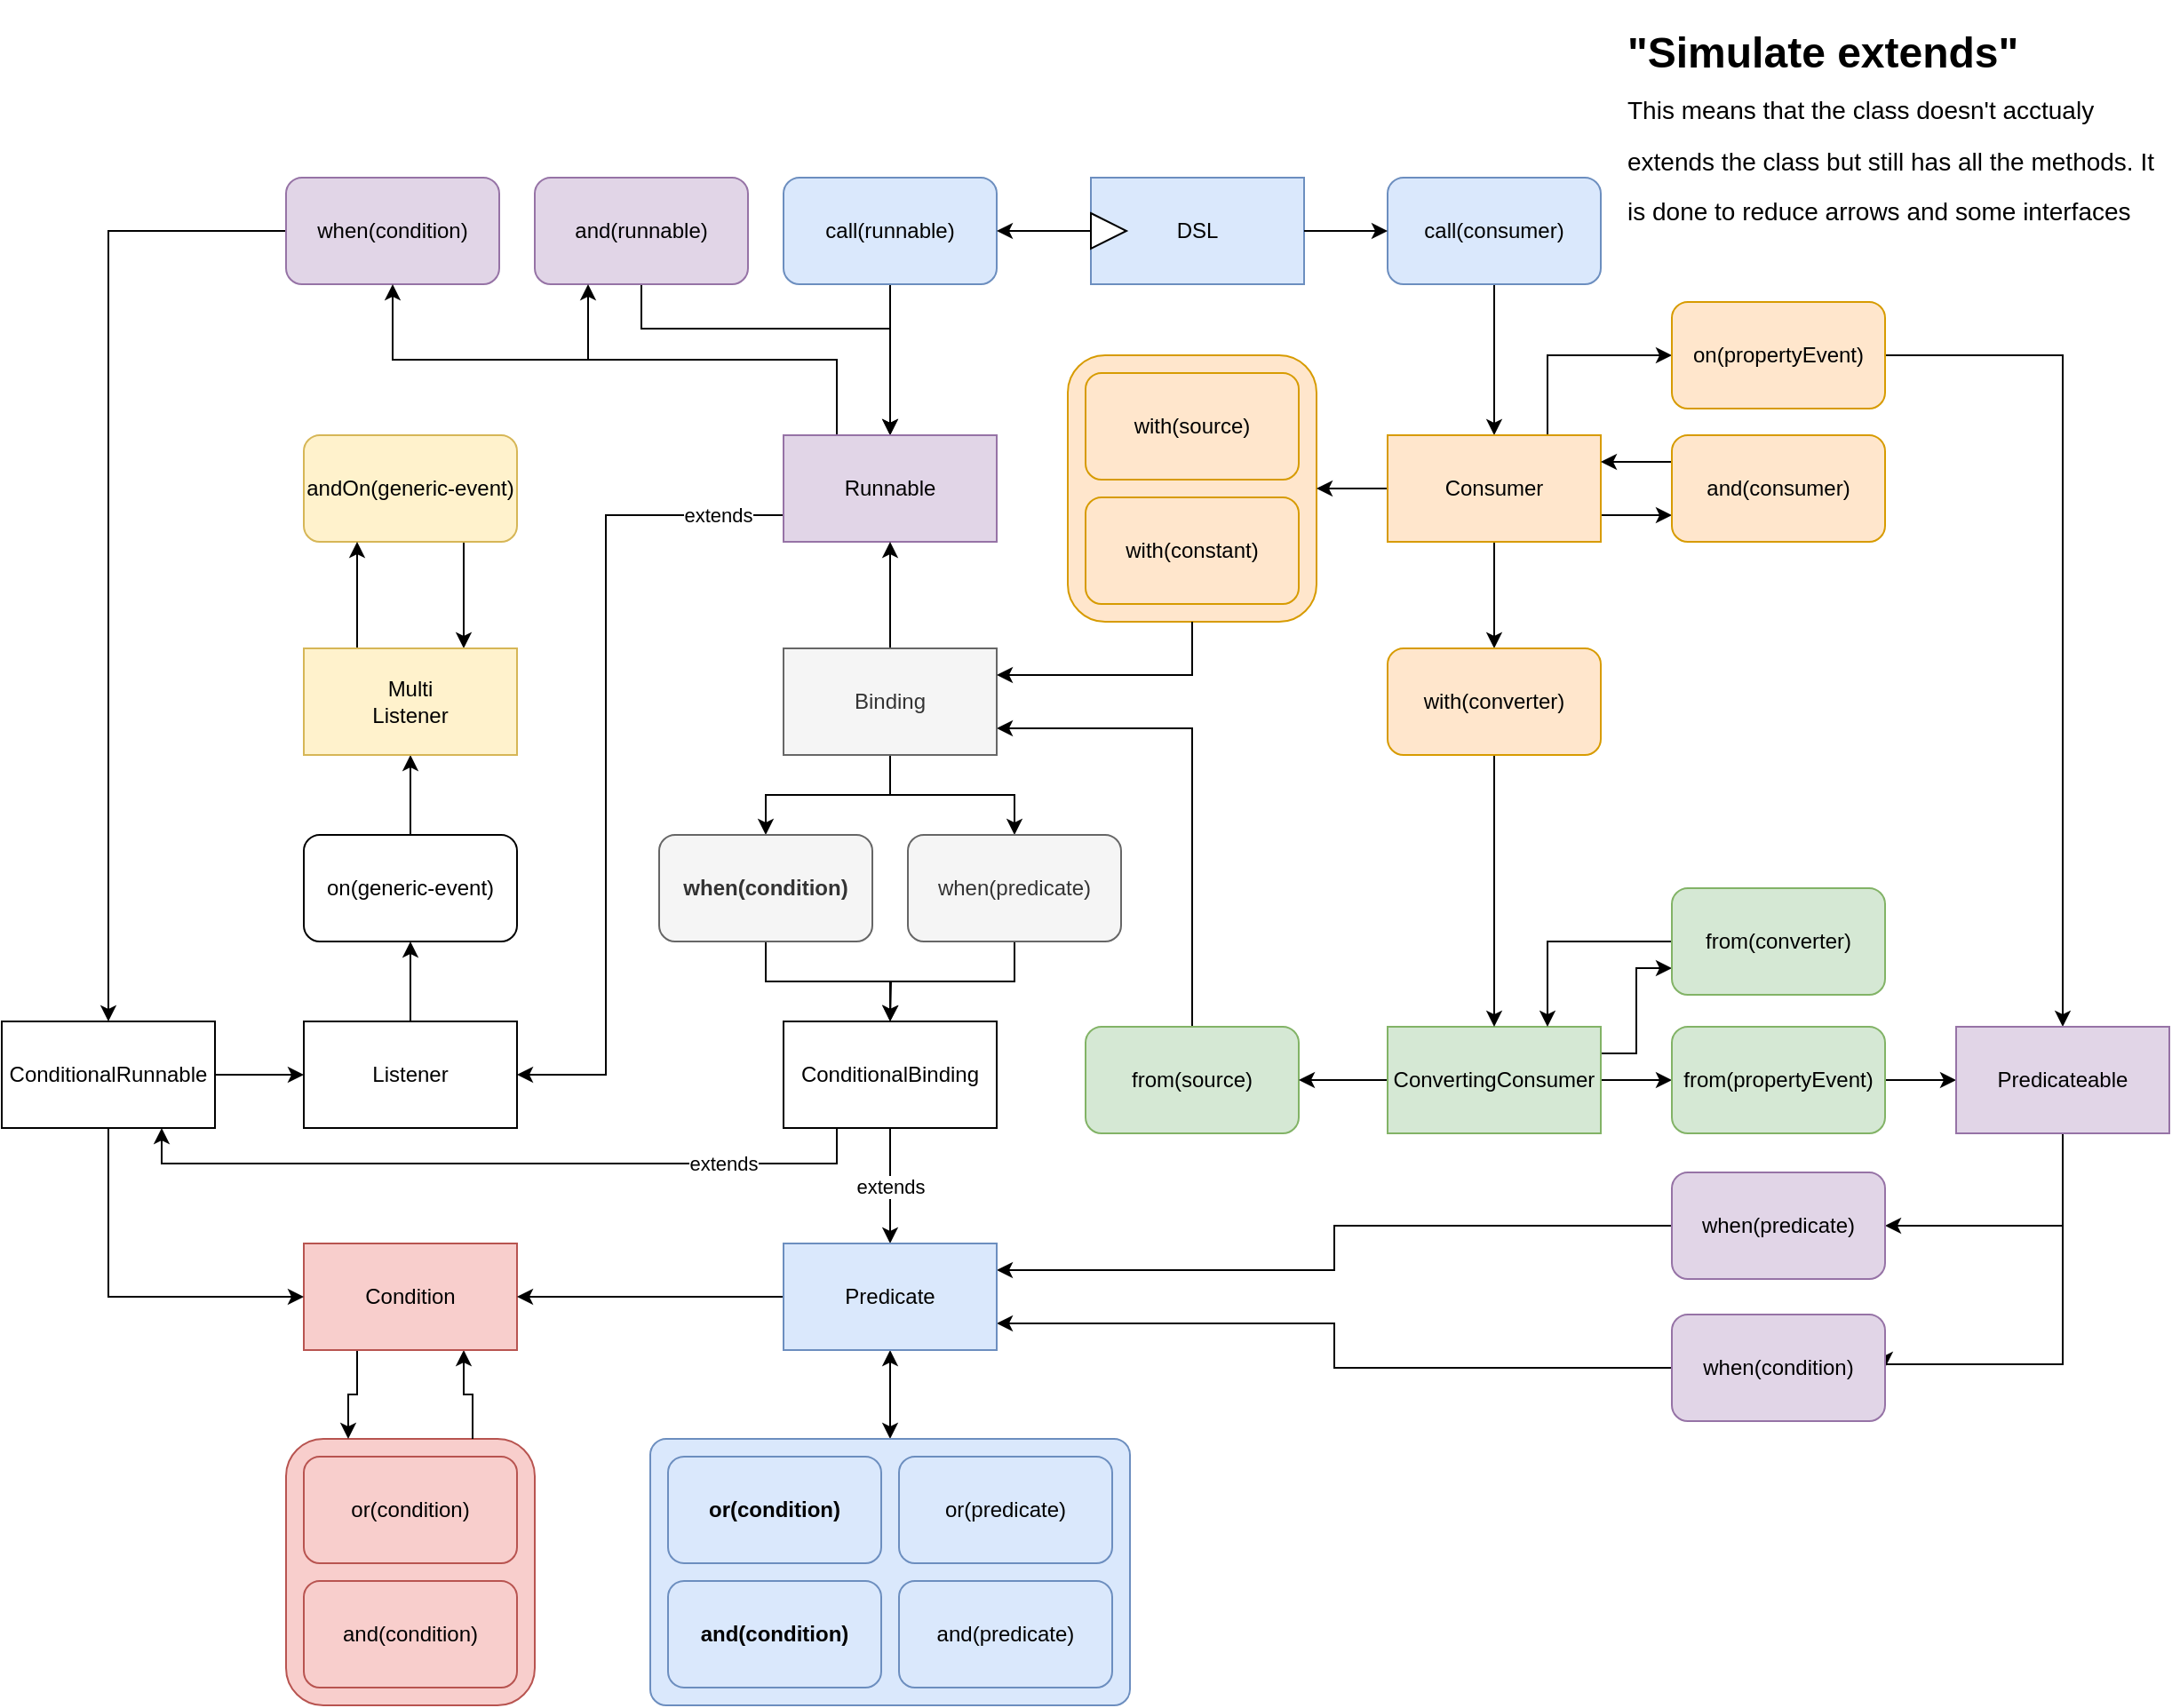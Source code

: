 <mxfile version="15.4.0" type="device"><diagram id="5MixZPjT1TOE63bzKLq1" name="Page-1"><mxGraphModel dx="1408" dy="808" grid="1" gridSize="10" guides="1" tooltips="1" connect="1" arrows="1" fold="1" page="1" pageScale="1" pageWidth="827" pageHeight="1169" background="none" math="0" shadow="0"><root><mxCell id="0"/><mxCell id="1" parent="0"/><mxCell id="UxgVuYauyWrYWwX7lSgW-103" value="DSL" style="rounded=0;whiteSpace=wrap;html=1;fillColor=#dae8fc;strokeColor=#6c8ebf;" parent="1" vertex="1"><mxGeometry x="793" y="100" width="120" height="60" as="geometry"/></mxCell><mxCell id="UxgVuYauyWrYWwX7lSgW-108" style="edgeStyle=orthogonalEdgeStyle;curved=1;rounded=0;orthogonalLoop=1;jettySize=auto;html=1;exitX=0.5;exitY=1;exitDx=0;exitDy=0;entryX=0.5;entryY=0;entryDx=0;entryDy=0;" parent="1" source="UxgVuYauyWrYWwX7lSgW-46" target="UxgVuYauyWrYWwX7lSgW-107" edge="1"><mxGeometry relative="1" as="geometry"/></mxCell><mxCell id="UxgVuYauyWrYWwX7lSgW-46" value="call(consumer)" style="rounded=1;whiteSpace=wrap;html=1;fillColor=#dae8fc;strokeColor=#6c8ebf;" parent="1" vertex="1"><mxGeometry x="960" y="100" width="120" height="60" as="geometry"/></mxCell><mxCell id="Q6pAzlY10Jhb0p4anmwM-29" style="edgeStyle=orthogonalEdgeStyle;rounded=0;orthogonalLoop=1;jettySize=auto;html=1;exitX=0;exitY=0.5;exitDx=0;exitDy=0;startArrow=none;startFill=0;" edge="1" parent="1" source="UxgVuYauyWrYWwX7lSgW-49" target="Q6pAzlY10Jhb0p4anmwM-28"><mxGeometry relative="1" as="geometry"/></mxCell><mxCell id="UxgVuYauyWrYWwX7lSgW-49" value="when(condition)" style="rounded=1;whiteSpace=wrap;html=1;fillColor=#e1d5e7;strokeColor=#9673a6;" parent="1" vertex="1"><mxGeometry x="340" y="100" width="120" height="60" as="geometry"/></mxCell><mxCell id="Q6pAzlY10Jhb0p4anmwM-3" style="edgeStyle=orthogonalEdgeStyle;rounded=0;orthogonalLoop=1;jettySize=auto;html=1;" edge="1" parent="1" source="UxgVuYauyWrYWwX7lSgW-51" target="UxgVuYauyWrYWwX7lSgW-145"><mxGeometry relative="1" as="geometry"/></mxCell><mxCell id="UxgVuYauyWrYWwX7lSgW-51" value="on(generic-event)" style="rounded=1;whiteSpace=wrap;html=1;" parent="1" vertex="1"><mxGeometry x="350.0" y="470" width="120" height="60" as="geometry"/></mxCell><mxCell id="UxgVuYauyWrYWwX7lSgW-152" style="edgeStyle=orthogonalEdgeStyle;curved=1;rounded=0;orthogonalLoop=1;jettySize=auto;html=1;exitX=0.5;exitY=1;exitDx=0;exitDy=0;" parent="1" source="UxgVuYauyWrYWwX7lSgW-56" target="UxgVuYauyWrYWwX7lSgW-94" edge="1"><mxGeometry relative="1" as="geometry"/></mxCell><mxCell id="UxgVuYauyWrYWwX7lSgW-56" value="call(runnable)" style="rounded=1;whiteSpace=wrap;html=1;fillColor=#dae8fc;strokeColor=#6c8ebf;" parent="1" vertex="1"><mxGeometry x="620" y="100" width="120" height="60" as="geometry"/></mxCell><mxCell id="KfWSCny_-O3XW7ym5hlN-6" style="edgeStyle=orthogonalEdgeStyle;rounded=0;orthogonalLoop=1;jettySize=auto;html=1;exitX=0.5;exitY=1;exitDx=0;exitDy=0;entryX=0.5;entryY=0;entryDx=0;entryDy=0;" parent="1" source="UxgVuYauyWrYWwX7lSgW-63" target="UxgVuYauyWrYWwX7lSgW-94" edge="1"><mxGeometry relative="1" as="geometry"><Array as="points"><mxPoint x="540" y="185"/><mxPoint x="680" y="185"/></Array></mxGeometry></mxCell><mxCell id="UxgVuYauyWrYWwX7lSgW-63" value="and(runnable)" style="rounded=1;whiteSpace=wrap;html=1;fillColor=#e1d5e7;strokeColor=#9673a6;" parent="1" vertex="1"><mxGeometry x="480" y="100" width="120" height="60" as="geometry"/></mxCell><mxCell id="Q6pAzlY10Jhb0p4anmwM-25" style="edgeStyle=orthogonalEdgeStyle;rounded=0;orthogonalLoop=1;jettySize=auto;html=1;exitX=0.75;exitY=1;exitDx=0;exitDy=0;entryX=0.75;entryY=0;entryDx=0;entryDy=0;startArrow=none;startFill=0;" edge="1" parent="1" source="UxgVuYauyWrYWwX7lSgW-65" target="UxgVuYauyWrYWwX7lSgW-145"><mxGeometry relative="1" as="geometry"/></mxCell><mxCell id="UxgVuYauyWrYWwX7lSgW-65" value="andOn(generic-event)" style="rounded=1;whiteSpace=wrap;html=1;fillColor=#fff2cc;strokeColor=#d6b656;" parent="1" vertex="1"><mxGeometry x="350.0" y="245" width="120" height="60" as="geometry"/></mxCell><mxCell id="UxgVuYauyWrYWwX7lSgW-66" value="" style="group;" parent="1" vertex="1" connectable="0"><mxGeometry x="340.0" y="810" width="140" height="150" as="geometry"/></mxCell><mxCell id="UxgVuYauyWrYWwX7lSgW-67" value="" style="rounded=1;whiteSpace=wrap;html=1;fillColor=#f8cecc;strokeColor=#b85450;" parent="UxgVuYauyWrYWwX7lSgW-66" vertex="1"><mxGeometry width="140" height="150" as="geometry"/></mxCell><mxCell id="UxgVuYauyWrYWwX7lSgW-68" value="and(condition)" style="rounded=1;whiteSpace=wrap;html=1;fillColor=#f8cecc;strokeColor=#b85450;" parent="UxgVuYauyWrYWwX7lSgW-66" vertex="1"><mxGeometry x="10" y="80" width="120" height="60" as="geometry"/></mxCell><mxCell id="UxgVuYauyWrYWwX7lSgW-69" value="or(condition)" style="rounded=1;whiteSpace=wrap;html=1;fillColor=#f8cecc;strokeColor=#b85450;" parent="UxgVuYauyWrYWwX7lSgW-66" vertex="1"><mxGeometry x="10" y="10" width="120" height="60" as="geometry"/></mxCell><mxCell id="UxgVuYauyWrYWwX7lSgW-71" value="" style="triangle;whiteSpace=wrap;html=1;" parent="1" vertex="1"><mxGeometry x="793" y="120" width="20" height="20" as="geometry"/></mxCell><mxCell id="UxgVuYauyWrYWwX7lSgW-174" style="edgeStyle=orthogonalEdgeStyle;rounded=0;orthogonalLoop=1;jettySize=auto;html=1;exitX=0.5;exitY=0;exitDx=0;exitDy=0;entryX=1;entryY=0.75;entryDx=0;entryDy=0;" parent="1" source="UxgVuYauyWrYWwX7lSgW-84" target="UxgVuYauyWrYWwX7lSgW-172" edge="1"><mxGeometry relative="1" as="geometry"/></mxCell><mxCell id="UxgVuYauyWrYWwX7lSgW-84" value="from(source)" style="rounded=1;whiteSpace=wrap;html=1;fillColor=#d5e8d4;strokeColor=#82b366;" parent="1" vertex="1"><mxGeometry x="790" y="578" width="120" height="60" as="geometry"/></mxCell><mxCell id="UxgVuYauyWrYWwX7lSgW-85" value="" style="group;" parent="1" vertex="1" connectable="0"><mxGeometry x="780" y="200" width="140" height="150" as="geometry"/></mxCell><mxCell id="UxgVuYauyWrYWwX7lSgW-86" value="" style="rounded=1;whiteSpace=wrap;html=1;fillColor=#ffe6cc;strokeColor=#d79b00;" parent="UxgVuYauyWrYWwX7lSgW-85" vertex="1"><mxGeometry width="140" height="150" as="geometry"/></mxCell><mxCell id="UxgVuYauyWrYWwX7lSgW-87" value="with(source)" style="rounded=1;whiteSpace=wrap;html=1;fillColor=#ffe6cc;strokeColor=#d79b00;" parent="UxgVuYauyWrYWwX7lSgW-85" vertex="1"><mxGeometry x="10" y="10" width="120" height="60" as="geometry"/></mxCell><mxCell id="UxgVuYauyWrYWwX7lSgW-88" value="with(constant)" style="rounded=1;whiteSpace=wrap;html=1;fillColor=#ffe6cc;strokeColor=#d79b00;" parent="UxgVuYauyWrYWwX7lSgW-85" vertex="1"><mxGeometry x="10" y="80" width="120" height="60" as="geometry"/></mxCell><mxCell id="UxgVuYauyWrYWwX7lSgW-204" value="extends" style="edgeStyle=orthogonalEdgeStyle;rounded=0;orthogonalLoop=1;jettySize=auto;html=1;exitX=0;exitY=0.75;exitDx=0;exitDy=0;entryX=1;entryY=0.5;entryDx=0;entryDy=0;" parent="1" source="UxgVuYauyWrYWwX7lSgW-94" target="UxgVuYauyWrYWwX7lSgW-196" edge="1"><mxGeometry x="-0.84" relative="1" as="geometry"><Array as="points"><mxPoint x="520" y="290"/><mxPoint x="520" y="605"/></Array><mxPoint as="offset"/></mxGeometry></mxCell><mxCell id="Q6pAzlY10Jhb0p4anmwM-33" style="edgeStyle=orthogonalEdgeStyle;rounded=0;orthogonalLoop=1;jettySize=auto;html=1;exitX=0.25;exitY=0;exitDx=0;exitDy=0;entryX=0.5;entryY=1;entryDx=0;entryDy=0;startArrow=none;startFill=0;" edge="1" parent="1" source="UxgVuYauyWrYWwX7lSgW-94" target="UxgVuYauyWrYWwX7lSgW-49"><mxGeometry relative="1" as="geometry"/></mxCell><mxCell id="Q6pAzlY10Jhb0p4anmwM-34" style="edgeStyle=orthogonalEdgeStyle;rounded=0;orthogonalLoop=1;jettySize=auto;html=1;exitX=0.25;exitY=0;exitDx=0;exitDy=0;entryX=0.25;entryY=1;entryDx=0;entryDy=0;startArrow=none;startFill=0;" edge="1" parent="1" source="UxgVuYauyWrYWwX7lSgW-94" target="UxgVuYauyWrYWwX7lSgW-63"><mxGeometry relative="1" as="geometry"/></mxCell><mxCell id="UxgVuYauyWrYWwX7lSgW-94" value="Runnable" style="rounded=0;whiteSpace=wrap;html=1;fillColor=#e1d5e7;strokeColor=#9673a6;" parent="1" vertex="1"><mxGeometry x="620" y="245" width="120" height="60" as="geometry"/></mxCell><mxCell id="UxgVuYauyWrYWwX7lSgW-104" style="edgeStyle=orthogonalEdgeStyle;curved=1;rounded=0;orthogonalLoop=1;jettySize=auto;html=1;exitX=0;exitY=0.5;exitDx=0;exitDy=0;entryX=1;entryY=0.5;entryDx=0;entryDy=0;" parent="1" source="UxgVuYauyWrYWwX7lSgW-103" target="UxgVuYauyWrYWwX7lSgW-56" edge="1"><mxGeometry relative="1" as="geometry"/></mxCell><mxCell id="UxgVuYauyWrYWwX7lSgW-105" style="edgeStyle=orthogonalEdgeStyle;curved=1;rounded=0;orthogonalLoop=1;jettySize=auto;html=1;exitX=1;exitY=0.5;exitDx=0;exitDy=0;" parent="1" source="UxgVuYauyWrYWwX7lSgW-103" target="UxgVuYauyWrYWwX7lSgW-46" edge="1"><mxGeometry relative="1" as="geometry"/></mxCell><mxCell id="UxgVuYauyWrYWwX7lSgW-109" style="edgeStyle=orthogonalEdgeStyle;curved=1;rounded=0;orthogonalLoop=1;jettySize=auto;html=1;exitX=0.5;exitY=1;exitDx=0;exitDy=0;entryX=0.5;entryY=0;entryDx=0;entryDy=0;" parent="1" source="UxgVuYauyWrYWwX7lSgW-107" target="UxgVuYauyWrYWwX7lSgW-77" edge="1"><mxGeometry relative="1" as="geometry"><mxPoint x="1020" y="365" as="targetPoint"/></mxGeometry></mxCell><mxCell id="UxgVuYauyWrYWwX7lSgW-167" style="edgeStyle=orthogonalEdgeStyle;rounded=0;orthogonalLoop=1;jettySize=auto;html=1;exitX=0;exitY=0.5;exitDx=0;exitDy=0;entryX=1;entryY=0.5;entryDx=0;entryDy=0;" parent="1" source="UxgVuYauyWrYWwX7lSgW-107" target="UxgVuYauyWrYWwX7lSgW-86" edge="1"><mxGeometry relative="1" as="geometry"/></mxCell><mxCell id="KfWSCny_-O3XW7ym5hlN-2" style="edgeStyle=orthogonalEdgeStyle;rounded=0;orthogonalLoop=1;jettySize=auto;html=1;exitX=1;exitY=0.75;exitDx=0;exitDy=0;entryX=0;entryY=0.75;entryDx=0;entryDy=0;" parent="1" source="UxgVuYauyWrYWwX7lSgW-107" target="KfWSCny_-O3XW7ym5hlN-1" edge="1"><mxGeometry relative="1" as="geometry"/></mxCell><mxCell id="KfWSCny_-O3XW7ym5hlN-4" style="edgeStyle=orthogonalEdgeStyle;rounded=0;orthogonalLoop=1;jettySize=auto;html=1;exitX=0.75;exitY=0;exitDx=0;exitDy=0;entryX=0;entryY=0.5;entryDx=0;entryDy=0;" parent="1" source="UxgVuYauyWrYWwX7lSgW-107" target="UxgVuYauyWrYWwX7lSgW-181" edge="1"><mxGeometry relative="1" as="geometry"><Array as="points"><mxPoint x="1050" y="200"/></Array></mxGeometry></mxCell><mxCell id="UxgVuYauyWrYWwX7lSgW-107" value="Consumer" style="rounded=0;whiteSpace=wrap;html=1;fillColor=#ffe6cc;strokeColor=#d79b00;" parent="1" vertex="1"><mxGeometry x="960" y="245" width="120" height="60" as="geometry"/></mxCell><mxCell id="UxgVuYauyWrYWwX7lSgW-130" style="edgeStyle=orthogonalEdgeStyle;curved=1;rounded=0;orthogonalLoop=1;jettySize=auto;html=1;exitX=0;exitY=0.5;exitDx=0;exitDy=0;entryX=1;entryY=0.5;entryDx=0;entryDy=0;" parent="1" source="UxgVuYauyWrYWwX7lSgW-113" target="UxgVuYauyWrYWwX7lSgW-84" edge="1"><mxGeometry relative="1" as="geometry"/></mxCell><mxCell id="UxgVuYauyWrYWwX7lSgW-185" style="edgeStyle=orthogonalEdgeStyle;rounded=0;orthogonalLoop=1;jettySize=auto;html=1;exitX=1;exitY=0.5;exitDx=0;exitDy=0;entryX=0;entryY=0.5;entryDx=0;entryDy=0;" parent="1" source="UxgVuYauyWrYWwX7lSgW-113" target="UxgVuYauyWrYWwX7lSgW-184" edge="1"><mxGeometry relative="1" as="geometry"/></mxCell><mxCell id="RtL8XKY_woXkQIzj7EKq-21" style="edgeStyle=orthogonalEdgeStyle;rounded=0;orthogonalLoop=1;jettySize=auto;html=1;exitX=1;exitY=0.25;exitDx=0;exitDy=0;entryX=0;entryY=0.75;entryDx=0;entryDy=0;" parent="1" source="UxgVuYauyWrYWwX7lSgW-113" target="RtL8XKY_woXkQIzj7EKq-20" edge="1"><mxGeometry relative="1" as="geometry"/></mxCell><mxCell id="UxgVuYauyWrYWwX7lSgW-113" value="ConvertingConsumer" style="rounded=0;whiteSpace=wrap;html=1;fillColor=#d5e8d4;strokeColor=#82b366;" parent="1" vertex="1"><mxGeometry x="960" y="578" width="120" height="60" as="geometry"/></mxCell><mxCell id="UxgVuYauyWrYWwX7lSgW-163" style="edgeStyle=orthogonalEdgeStyle;rounded=0;orthogonalLoop=1;jettySize=auto;html=1;exitX=0.25;exitY=1;exitDx=0;exitDy=0;entryX=0.25;entryY=0;entryDx=0;entryDy=0;" parent="1" source="UxgVuYauyWrYWwX7lSgW-203" target="UxgVuYauyWrYWwX7lSgW-67" edge="1"><mxGeometry relative="1" as="geometry"><mxPoint x="395" y="795" as="sourcePoint"/></mxGeometry></mxCell><mxCell id="Q6pAzlY10Jhb0p4anmwM-24" style="edgeStyle=orthogonalEdgeStyle;rounded=0;orthogonalLoop=1;jettySize=auto;html=1;exitX=0.25;exitY=0;exitDx=0;exitDy=0;entryX=0.25;entryY=1;entryDx=0;entryDy=0;startArrow=none;startFill=0;" edge="1" parent="1" source="UxgVuYauyWrYWwX7lSgW-145" target="UxgVuYauyWrYWwX7lSgW-65"><mxGeometry relative="1" as="geometry"/></mxCell><mxCell id="UxgVuYauyWrYWwX7lSgW-145" value="Multi&lt;br&gt;Listener" style="rounded=0;whiteSpace=wrap;html=1;fillColor=#fff2cc;strokeColor=#d6b656;" parent="1" vertex="1"><mxGeometry x="350.0" y="365" width="120" height="60" as="geometry"/></mxCell><mxCell id="UxgVuYauyWrYWwX7lSgW-164" style="edgeStyle=orthogonalEdgeStyle;rounded=0;orthogonalLoop=1;jettySize=auto;html=1;exitX=0.75;exitY=0;exitDx=0;exitDy=0;entryX=0.75;entryY=1;entryDx=0;entryDy=0;" parent="1" source="UxgVuYauyWrYWwX7lSgW-67" target="UxgVuYauyWrYWwX7lSgW-203" edge="1"><mxGeometry relative="1" as="geometry"><mxPoint x="425" y="795" as="targetPoint"/></mxGeometry></mxCell><mxCell id="UxgVuYauyWrYWwX7lSgW-179" style="edgeStyle=orthogonalEdgeStyle;rounded=0;orthogonalLoop=1;jettySize=auto;html=1;exitX=0.5;exitY=1;exitDx=0;exitDy=0;entryX=0.5;entryY=0;entryDx=0;entryDy=0;" parent="1" source="UxgVuYauyWrYWwX7lSgW-172" target="UxgVuYauyWrYWwX7lSgW-176" edge="1"><mxGeometry relative="1" as="geometry"/></mxCell><mxCell id="UxgVuYauyWrYWwX7lSgW-212" style="edgeStyle=orthogonalEdgeStyle;rounded=0;orthogonalLoop=1;jettySize=auto;html=1;exitX=0.5;exitY=1;exitDx=0;exitDy=0;" parent="1" source="UxgVuYauyWrYWwX7lSgW-172" target="UxgVuYauyWrYWwX7lSgW-211" edge="1"><mxGeometry relative="1" as="geometry"/></mxCell><mxCell id="Q6pAzlY10Jhb0p4anmwM-35" style="edgeStyle=orthogonalEdgeStyle;rounded=0;orthogonalLoop=1;jettySize=auto;html=1;exitX=0.5;exitY=0;exitDx=0;exitDy=0;entryX=0.5;entryY=1;entryDx=0;entryDy=0;startArrow=none;startFill=0;" edge="1" parent="1" source="UxgVuYauyWrYWwX7lSgW-172" target="UxgVuYauyWrYWwX7lSgW-94"><mxGeometry relative="1" as="geometry"/></mxCell><mxCell id="UxgVuYauyWrYWwX7lSgW-172" value="Binding" style="rounded=0;whiteSpace=wrap;html=1;fillColor=#f5f5f5;strokeColor=#666666;fontColor=#333333;" parent="1" vertex="1"><mxGeometry x="620" y="365" width="120" height="60" as="geometry"/></mxCell><mxCell id="UxgVuYauyWrYWwX7lSgW-173" style="edgeStyle=orthogonalEdgeStyle;rounded=0;orthogonalLoop=1;jettySize=auto;html=1;exitX=0.5;exitY=1;exitDx=0;exitDy=0;entryX=1;entryY=0.25;entryDx=0;entryDy=0;" parent="1" source="UxgVuYauyWrYWwX7lSgW-86" target="UxgVuYauyWrYWwX7lSgW-172" edge="1"><mxGeometry relative="1" as="geometry"/></mxCell><mxCell id="UxgVuYauyWrYWwX7lSgW-215" style="edgeStyle=orthogonalEdgeStyle;rounded=0;orthogonalLoop=1;jettySize=auto;html=1;exitX=0.5;exitY=1;exitDx=0;exitDy=0;" parent="1" source="UxgVuYauyWrYWwX7lSgW-176" edge="1"><mxGeometry relative="1" as="geometry"><mxPoint x="680" y="575" as="targetPoint"/></mxGeometry></mxCell><mxCell id="UxgVuYauyWrYWwX7lSgW-176" value="when(predicate)" style="rounded=1;whiteSpace=wrap;html=1;fillColor=#f5f5f5;strokeColor=#666666;fontColor=#333333;" parent="1" vertex="1"><mxGeometry x="690" y="470" width="120" height="60" as="geometry"/></mxCell><mxCell id="RtL8XKY_woXkQIzj7EKq-3" style="edgeStyle=orthogonalEdgeStyle;rounded=0;orthogonalLoop=1;jettySize=auto;html=1;exitX=1;exitY=0.5;exitDx=0;exitDy=0;entryX=0.5;entryY=0;entryDx=0;entryDy=0;" parent="1" source="UxgVuYauyWrYWwX7lSgW-181" target="RtL8XKY_woXkQIzj7EKq-1" edge="1"><mxGeometry relative="1" as="geometry"/></mxCell><mxCell id="UxgVuYauyWrYWwX7lSgW-181" value="on(propertyEvent)" style="rounded=1;whiteSpace=wrap;html=1;fillColor=#ffe6cc;strokeColor=#d79b00;" parent="1" vertex="1"><mxGeometry x="1120" y="170" width="120" height="60" as="geometry"/></mxCell><mxCell id="RtL8XKY_woXkQIzj7EKq-13" style="edgeStyle=orthogonalEdgeStyle;rounded=0;orthogonalLoop=1;jettySize=auto;html=1;exitX=1;exitY=0.5;exitDx=0;exitDy=0;" parent="1" source="UxgVuYauyWrYWwX7lSgW-184" target="RtL8XKY_woXkQIzj7EKq-1" edge="1"><mxGeometry relative="1" as="geometry"/></mxCell><mxCell id="UxgVuYauyWrYWwX7lSgW-184" value="from(propertyEvent)" style="rounded=1;whiteSpace=wrap;html=1;fillColor=#d5e8d4;strokeColor=#82b366;" parent="1" vertex="1"><mxGeometry x="1120" y="578" width="120" height="60" as="geometry"/></mxCell><mxCell id="RtL8XKY_woXkQIzj7EKq-16" value="extends" style="edgeStyle=orthogonalEdgeStyle;rounded=0;orthogonalLoop=1;jettySize=auto;html=1;exitX=0.5;exitY=1;exitDx=0;exitDy=0;entryX=0.5;entryY=0;entryDx=0;entryDy=0;" parent="1" source="UxgVuYauyWrYWwX7lSgW-190" target="RtL8XKY_woXkQIzj7EKq-14" edge="1"><mxGeometry relative="1" as="geometry"/></mxCell><mxCell id="Q6pAzlY10Jhb0p4anmwM-32" value="extends" style="edgeStyle=orthogonalEdgeStyle;rounded=0;orthogonalLoop=1;jettySize=auto;html=1;exitX=0.25;exitY=1;exitDx=0;exitDy=0;entryX=0.75;entryY=1;entryDx=0;entryDy=0;startArrow=none;startFill=0;" edge="1" parent="1" source="UxgVuYauyWrYWwX7lSgW-190" target="Q6pAzlY10Jhb0p4anmwM-28"><mxGeometry x="-0.6" relative="1" as="geometry"><Array as="points"><mxPoint x="650" y="655"/><mxPoint x="270" y="655"/></Array><mxPoint as="offset"/></mxGeometry></mxCell><mxCell id="UxgVuYauyWrYWwX7lSgW-190" value="ConditionalBinding" style="rounded=0;whiteSpace=wrap;html=1;" parent="1" vertex="1"><mxGeometry x="620" y="575" width="120" height="60" as="geometry"/></mxCell><mxCell id="Q6pAzlY10Jhb0p4anmwM-2" style="edgeStyle=orthogonalEdgeStyle;rounded=0;orthogonalLoop=1;jettySize=auto;html=1;exitX=0.5;exitY=0;exitDx=0;exitDy=0;" edge="1" parent="1" source="UxgVuYauyWrYWwX7lSgW-196" target="UxgVuYauyWrYWwX7lSgW-51"><mxGeometry relative="1" as="geometry"/></mxCell><mxCell id="UxgVuYauyWrYWwX7lSgW-196" value="Listener" style="rounded=0;whiteSpace=wrap;html=1;" parent="1" vertex="1"><mxGeometry x="350" y="575" width="120" height="60" as="geometry"/></mxCell><mxCell id="UxgVuYauyWrYWwX7lSgW-203" value="Condition" style="rounded=0;whiteSpace=wrap;html=1;fillColor=#f8cecc;strokeColor=#b85450;" parent="1" vertex="1"><mxGeometry x="350" y="700" width="120" height="60" as="geometry"/></mxCell><mxCell id="UxgVuYauyWrYWwX7lSgW-214" style="edgeStyle=orthogonalEdgeStyle;rounded=0;orthogonalLoop=1;jettySize=auto;html=1;exitX=0.5;exitY=1;exitDx=0;exitDy=0;entryX=0.5;entryY=0;entryDx=0;entryDy=0;" parent="1" source="UxgVuYauyWrYWwX7lSgW-211" target="UxgVuYauyWrYWwX7lSgW-190" edge="1"><mxGeometry relative="1" as="geometry"/></mxCell><mxCell id="UxgVuYauyWrYWwX7lSgW-211" value="when(condition)" style="rounded=1;whiteSpace=wrap;html=1;fillColor=#f5f5f5;strokeColor=#666666;fontColor=#333333;fontStyle=1" parent="1" vertex="1"><mxGeometry x="550" y="470" width="120" height="60" as="geometry"/></mxCell><mxCell id="UxgVuYauyWrYWwX7lSgW-219" style="edgeStyle=orthogonalEdgeStyle;rounded=0;orthogonalLoop=1;jettySize=auto;html=1;exitX=0.5;exitY=1;exitDx=0;exitDy=0;" parent="1" source="UxgVuYauyWrYWwX7lSgW-77" target="UxgVuYauyWrYWwX7lSgW-113" edge="1"><mxGeometry relative="1" as="geometry"/></mxCell><mxCell id="UxgVuYauyWrYWwX7lSgW-77" value="with(converter)" style="rounded=1;whiteSpace=wrap;html=1;fillColor=#ffe6cc;strokeColor=#d79b00;" parent="1" vertex="1"><mxGeometry x="960" y="365" width="120" height="60" as="geometry"/></mxCell><mxCell id="KfWSCny_-O3XW7ym5hlN-3" style="edgeStyle=orthogonalEdgeStyle;rounded=0;orthogonalLoop=1;jettySize=auto;html=1;exitX=0;exitY=0.25;exitDx=0;exitDy=0;entryX=1;entryY=0.25;entryDx=0;entryDy=0;" parent="1" source="KfWSCny_-O3XW7ym5hlN-1" target="UxgVuYauyWrYWwX7lSgW-107" edge="1"><mxGeometry relative="1" as="geometry"><Array as="points"><mxPoint x="1130" y="260"/><mxPoint x="1130" y="260"/></Array></mxGeometry></mxCell><mxCell id="KfWSCny_-O3XW7ym5hlN-1" value="and(consumer)" style="rounded=1;whiteSpace=wrap;html=1;fillColor=#ffe6cc;strokeColor=#d79b00;" parent="1" vertex="1"><mxGeometry x="1120" y="245" width="120" height="60" as="geometry"/></mxCell><mxCell id="RtL8XKY_woXkQIzj7EKq-11" style="edgeStyle=orthogonalEdgeStyle;rounded=0;orthogonalLoop=1;jettySize=auto;html=1;exitX=0.5;exitY=1;exitDx=0;exitDy=0;entryX=1;entryY=0.5;entryDx=0;entryDy=0;" parent="1" source="RtL8XKY_woXkQIzj7EKq-1" target="RtL8XKY_woXkQIzj7EKq-4" edge="1"><mxGeometry relative="1" as="geometry"/></mxCell><mxCell id="RtL8XKY_woXkQIzj7EKq-12" style="edgeStyle=orthogonalEdgeStyle;rounded=0;orthogonalLoop=1;jettySize=auto;html=1;exitX=0.5;exitY=1;exitDx=0;exitDy=0;entryX=1;entryY=0.5;entryDx=0;entryDy=0;" parent="1" source="RtL8XKY_woXkQIzj7EKq-1" target="RtL8XKY_woXkQIzj7EKq-9" edge="1"><mxGeometry relative="1" as="geometry"><Array as="points"><mxPoint x="1340" y="768"/></Array></mxGeometry></mxCell><mxCell id="RtL8XKY_woXkQIzj7EKq-1" value="Predicateable" style="rounded=0;whiteSpace=wrap;html=1;fillColor=#e1d5e7;strokeColor=#9673a6;" parent="1" vertex="1"><mxGeometry x="1280" y="578" width="120" height="60" as="geometry"/></mxCell><mxCell id="Q6pAzlY10Jhb0p4anmwM-6" style="edgeStyle=orthogonalEdgeStyle;rounded=0;orthogonalLoop=1;jettySize=auto;html=1;exitX=0;exitY=0.5;exitDx=0;exitDy=0;entryX=1;entryY=0.25;entryDx=0;entryDy=0;" edge="1" parent="1" source="RtL8XKY_woXkQIzj7EKq-4" target="RtL8XKY_woXkQIzj7EKq-14"><mxGeometry relative="1" as="geometry"/></mxCell><mxCell id="RtL8XKY_woXkQIzj7EKq-4" value="when(predicate)" style="rounded=1;whiteSpace=wrap;html=1;fillColor=#e1d5e7;strokeColor=#9673a6;" parent="1" vertex="1"><mxGeometry x="1120" y="660" width="120" height="60" as="geometry"/></mxCell><mxCell id="Q6pAzlY10Jhb0p4anmwM-7" style="edgeStyle=orthogonalEdgeStyle;rounded=0;orthogonalLoop=1;jettySize=auto;html=1;exitX=0;exitY=0.5;exitDx=0;exitDy=0;entryX=1;entryY=0.75;entryDx=0;entryDy=0;" edge="1" parent="1" source="RtL8XKY_woXkQIzj7EKq-9" target="RtL8XKY_woXkQIzj7EKq-14"><mxGeometry relative="1" as="geometry"/></mxCell><mxCell id="RtL8XKY_woXkQIzj7EKq-9" value="when(condition)" style="rounded=1;whiteSpace=wrap;html=1;fillColor=#e1d5e7;strokeColor=#9673a6;" parent="1" vertex="1"><mxGeometry x="1120" y="740" width="120" height="60" as="geometry"/></mxCell><mxCell id="Q6pAzlY10Jhb0p4anmwM-18" style="edgeStyle=orthogonalEdgeStyle;rounded=0;orthogonalLoop=1;jettySize=auto;html=1;exitX=0.5;exitY=1;exitDx=0;exitDy=0;startArrow=classic;startFill=1;" edge="1" parent="1" source="RtL8XKY_woXkQIzj7EKq-14" target="UxgVuYauyWrYWwX7lSgW-187"><mxGeometry relative="1" as="geometry"/></mxCell><mxCell id="Q6pAzlY10Jhb0p4anmwM-37" style="edgeStyle=orthogonalEdgeStyle;rounded=0;orthogonalLoop=1;jettySize=auto;html=1;exitX=0;exitY=0.5;exitDx=0;exitDy=0;startArrow=none;startFill=0;" edge="1" parent="1" source="RtL8XKY_woXkQIzj7EKq-14" target="UxgVuYauyWrYWwX7lSgW-203"><mxGeometry relative="1" as="geometry"/></mxCell><mxCell id="RtL8XKY_woXkQIzj7EKq-14" value="Predicate" style="rounded=0;whiteSpace=wrap;html=1;fillColor=#dae8fc;strokeColor=#6c8ebf;" parent="1" vertex="1"><mxGeometry x="620" y="700" width="120" height="60" as="geometry"/></mxCell><mxCell id="RtL8XKY_woXkQIzj7EKq-18" value="" style="group;" parent="1" vertex="1" connectable="0"><mxGeometry x="545" y="810" width="270" height="150" as="geometry"/></mxCell><mxCell id="UxgVuYauyWrYWwX7lSgW-187" value="" style="rounded=1;whiteSpace=wrap;html=1;fillColor=#dae8fc;strokeColor=#6c8ebf;arcSize=6;" parent="RtL8XKY_woXkQIzj7EKq-18" vertex="1"><mxGeometry width="270" height="150" as="geometry"/></mxCell><mxCell id="UxgVuYauyWrYWwX7lSgW-188" value="and(predicate)" style="rounded=1;whiteSpace=wrap;html=1;fillColor=#dae8fc;strokeColor=#6c8ebf;" parent="RtL8XKY_woXkQIzj7EKq-18" vertex="1"><mxGeometry x="140" y="80" width="120" height="60" as="geometry"/></mxCell><mxCell id="UxgVuYauyWrYWwX7lSgW-189" value="or(predicate)" style="rounded=1;whiteSpace=wrap;html=1;fillColor=#dae8fc;strokeColor=#6c8ebf;" parent="RtL8XKY_woXkQIzj7EKq-18" vertex="1"><mxGeometry x="140" y="10" width="120" height="60" as="geometry"/></mxCell><mxCell id="UxgVuYauyWrYWwX7lSgW-209" value="and(condition)" style="rounded=1;whiteSpace=wrap;html=1;fillColor=#dae8fc;strokeColor=#6c8ebf;fontStyle=1" parent="RtL8XKY_woXkQIzj7EKq-18" vertex="1"><mxGeometry x="10" y="80" width="120" height="60" as="geometry"/></mxCell><mxCell id="UxgVuYauyWrYWwX7lSgW-210" value="or(condition)" style="rounded=1;whiteSpace=wrap;html=1;fillColor=#dae8fc;strokeColor=#6c8ebf;fontStyle=1" parent="RtL8XKY_woXkQIzj7EKq-18" vertex="1"><mxGeometry x="10" y="10" width="120" height="60" as="geometry"/></mxCell><mxCell id="RtL8XKY_woXkQIzj7EKq-22" style="edgeStyle=orthogonalEdgeStyle;rounded=0;orthogonalLoop=1;jettySize=auto;html=1;exitX=0;exitY=0.5;exitDx=0;exitDy=0;entryX=0.75;entryY=0;entryDx=0;entryDy=0;" parent="1" source="RtL8XKY_woXkQIzj7EKq-20" target="UxgVuYauyWrYWwX7lSgW-113" edge="1"><mxGeometry relative="1" as="geometry"/></mxCell><mxCell id="RtL8XKY_woXkQIzj7EKq-20" value="from(converter)" style="rounded=1;whiteSpace=wrap;html=1;fillColor=#d5e8d4;strokeColor=#82b366;" parent="1" vertex="1"><mxGeometry x="1120" y="500" width="120" height="60" as="geometry"/></mxCell><mxCell id="RtL8XKY_woXkQIzj7EKq-23" value="&lt;h1&gt;&lt;span&gt;&quot;Simulate extends&quot;&lt;br&gt;&lt;/span&gt;&lt;font style=&quot;font-size: 14px ; font-weight: normal&quot;&gt;This means that the class doesn't acctualy extends the class but still has all the methods. It is done to reduce arrows and some interfaces&lt;/font&gt;&lt;/h1&gt;" style="text;html=1;strokeColor=none;fillColor=none;spacing=5;spacingTop=-20;whiteSpace=wrap;overflow=hidden;rounded=0;" parent="1" vertex="1"><mxGeometry x="1090" y="10" width="310" height="120" as="geometry"/></mxCell><mxCell id="Q6pAzlY10Jhb0p4anmwM-30" style="edgeStyle=orthogonalEdgeStyle;rounded=0;orthogonalLoop=1;jettySize=auto;html=1;exitX=1;exitY=0.5;exitDx=0;exitDy=0;startArrow=none;startFill=0;" edge="1" parent="1" source="Q6pAzlY10Jhb0p4anmwM-28" target="UxgVuYauyWrYWwX7lSgW-196"><mxGeometry relative="1" as="geometry"/></mxCell><mxCell id="Q6pAzlY10Jhb0p4anmwM-31" style="edgeStyle=orthogonalEdgeStyle;rounded=0;orthogonalLoop=1;jettySize=auto;html=1;exitX=0.5;exitY=1;exitDx=0;exitDy=0;entryX=0;entryY=0.5;entryDx=0;entryDy=0;startArrow=none;startFill=0;" edge="1" parent="1" source="Q6pAzlY10Jhb0p4anmwM-28" target="UxgVuYauyWrYWwX7lSgW-203"><mxGeometry relative="1" as="geometry"/></mxCell><mxCell id="Q6pAzlY10Jhb0p4anmwM-28" value="ConditionalRunnable&lt;br&gt;" style="rounded=0;whiteSpace=wrap;html=1;" vertex="1" parent="1"><mxGeometry x="180" y="575" width="120" height="60" as="geometry"/></mxCell></root></mxGraphModel></diagram></mxfile>
